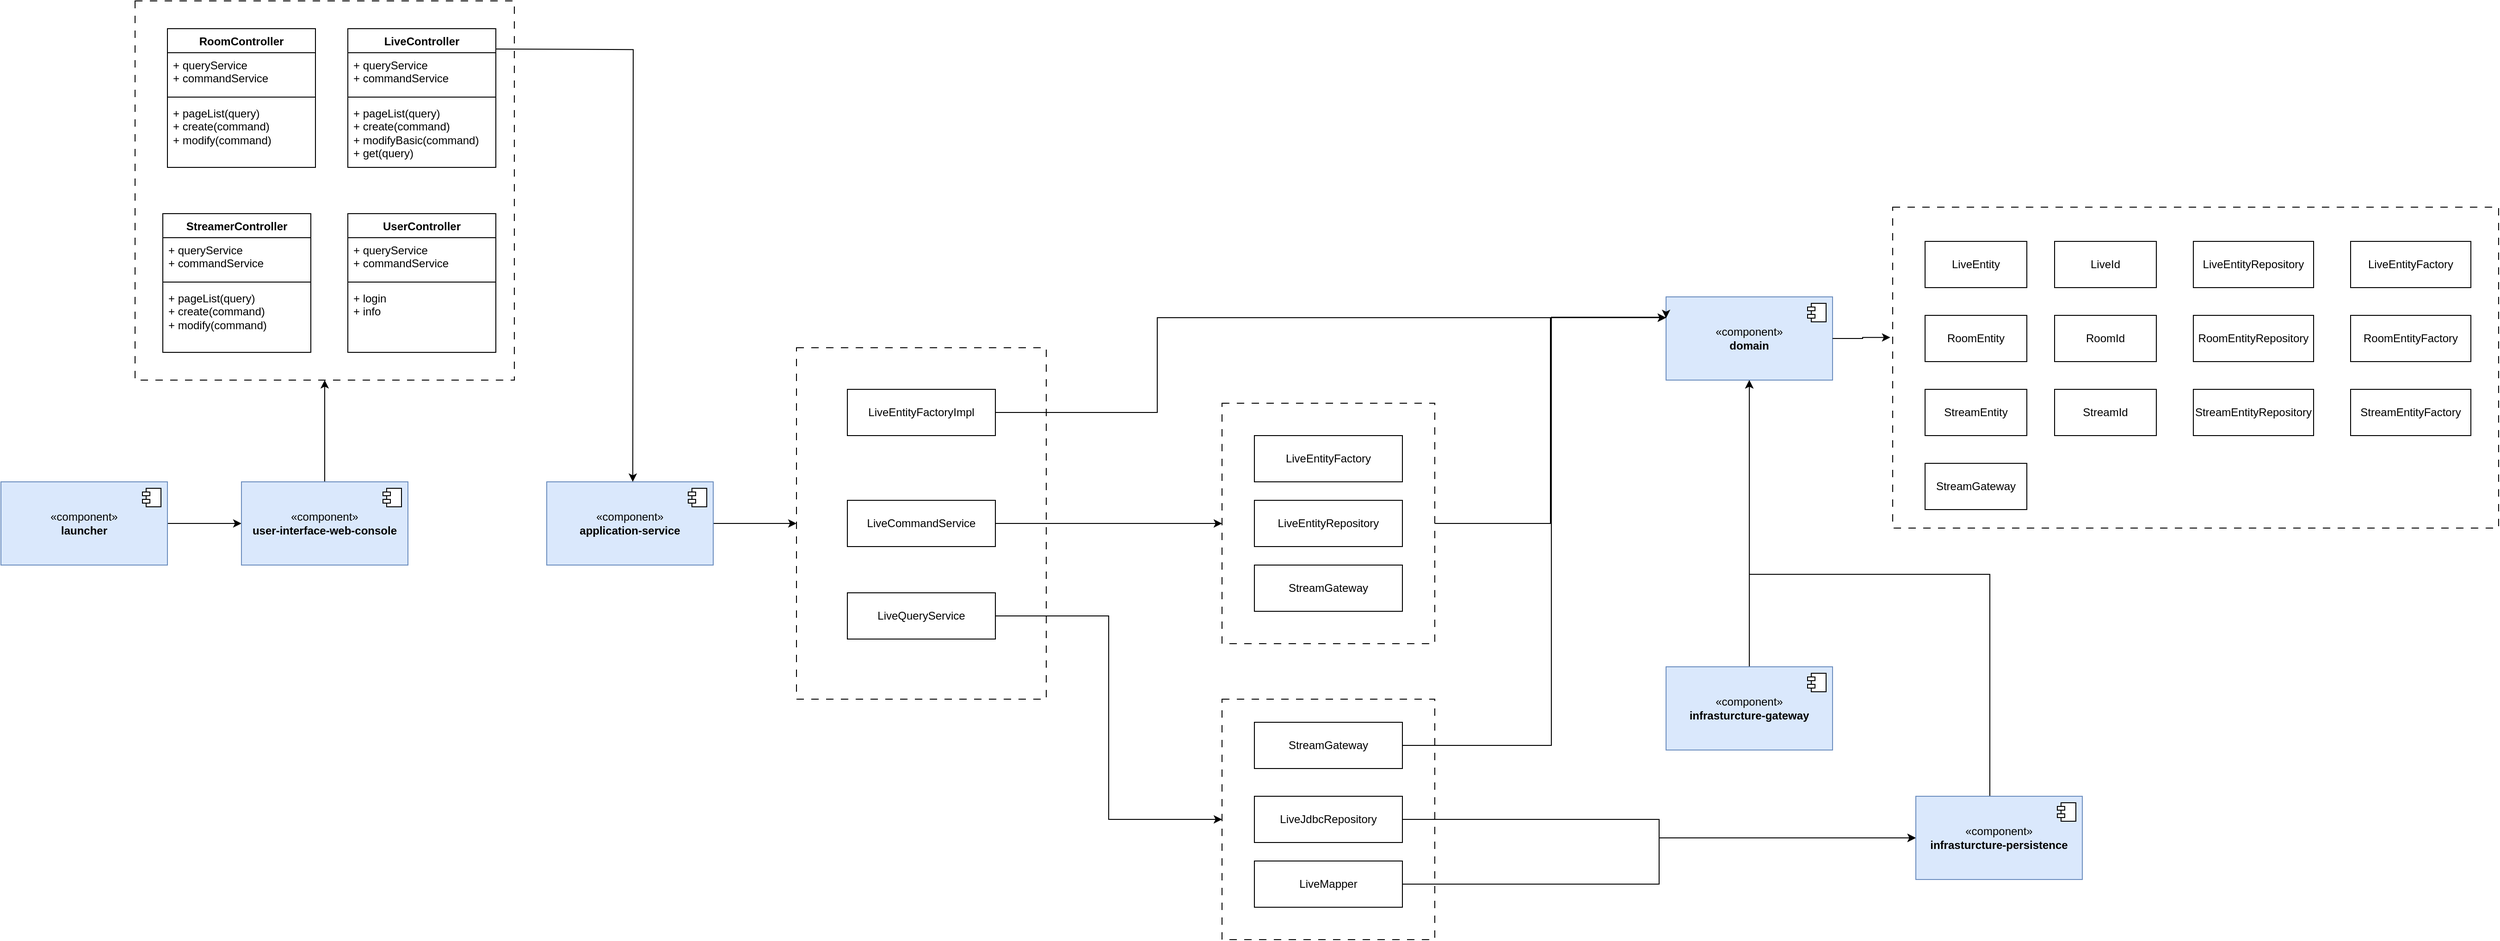 <mxfile version="26.0.16">
  <diagram name="第 1 页" id="4TSQwR1wQjq3wxDg7jX3">
    <mxGraphModel dx="4571" dy="2438" grid="1" gridSize="10" guides="1" tooltips="1" connect="1" arrows="1" fold="1" page="0" pageScale="1" pageWidth="827" pageHeight="1169" math="0" shadow="0">
      <root>
        <mxCell id="0" />
        <mxCell id="1" parent="0" />
        <mxCell id="7gAko9oUTMUhFa8mIw9l-140" value="" style="rounded=0;whiteSpace=wrap;html=1;strokeColor=default;dashed=1;dashPattern=8 8;fillColor=none;" vertex="1" parent="1">
          <mxGeometry x="1635" y="183" width="655" height="347" as="geometry" />
        </mxCell>
        <mxCell id="7gAko9oUTMUhFa8mIw9l-84" value="" style="rounded=0;whiteSpace=wrap;html=1;strokeColor=default;dashed=1;dashPattern=8 8;fillColor=none;" vertex="1" parent="1">
          <mxGeometry x="450" y="335" width="270" height="380" as="geometry" />
        </mxCell>
        <mxCell id="7gAko9oUTMUhFa8mIw9l-142" style="edgeStyle=orthogonalEdgeStyle;rounded=0;orthogonalLoop=1;jettySize=auto;html=1;exitX=1;exitY=0.5;exitDx=0;exitDy=0;entryX=0;entryY=0.25;entryDx=0;entryDy=0;" edge="1" parent="1" source="7gAko9oUTMUhFa8mIw9l-76" target="7gAko9oUTMUhFa8mIw9l-42">
          <mxGeometry relative="1" as="geometry" />
        </mxCell>
        <mxCell id="7gAko9oUTMUhFa8mIw9l-76" value="" style="rounded=0;whiteSpace=wrap;html=1;strokeColor=default;dashed=1;dashPattern=8 8;fillColor=none;" vertex="1" parent="1">
          <mxGeometry x="910" y="395" width="230" height="260" as="geometry" />
        </mxCell>
        <mxCell id="7gAko9oUTMUhFa8mIw9l-7" value="" style="edgeStyle=orthogonalEdgeStyle;rounded=0;orthogonalLoop=1;jettySize=auto;html=1;" edge="1" parent="1" source="7gAko9oUTMUhFa8mIw9l-1" target="7gAko9oUTMUhFa8mIw9l-5">
          <mxGeometry relative="1" as="geometry" />
        </mxCell>
        <mxCell id="7gAko9oUTMUhFa8mIw9l-1" value="«component»&lt;br&gt;&lt;b&gt;launcher&lt;/b&gt;" style="html=1;dropTarget=0;whiteSpace=wrap;fillColor=#dae8fc;strokeColor=#6c8ebf;" vertex="1" parent="1">
          <mxGeometry x="-410" y="480" width="180" height="90" as="geometry" />
        </mxCell>
        <mxCell id="7gAko9oUTMUhFa8mIw9l-2" value="" style="shape=module;jettyWidth=8;jettyHeight=4;" vertex="1" parent="7gAko9oUTMUhFa8mIw9l-1">
          <mxGeometry x="1" width="20" height="20" relative="1" as="geometry">
            <mxPoint x="-27" y="7" as="offset" />
          </mxGeometry>
        </mxCell>
        <mxCell id="7gAko9oUTMUhFa8mIw9l-9" value="" style="edgeStyle=orthogonalEdgeStyle;rounded=0;orthogonalLoop=1;jettySize=auto;html=1;" edge="1" parent="1" source="7gAko9oUTMUhFa8mIw9l-5" target="7gAko9oUTMUhFa8mIw9l-8">
          <mxGeometry relative="1" as="geometry" />
        </mxCell>
        <mxCell id="7gAko9oUTMUhFa8mIw9l-5" value="«component»&lt;br&gt;&lt;b&gt;user-interface-web-console&lt;/b&gt;" style="html=1;dropTarget=0;whiteSpace=wrap;fillColor=#dae8fc;strokeColor=#6c8ebf;" vertex="1" parent="1">
          <mxGeometry x="-150" y="480" width="180" height="90" as="geometry" />
        </mxCell>
        <mxCell id="7gAko9oUTMUhFa8mIw9l-6" value="" style="shape=module;jettyWidth=8;jettyHeight=4;" vertex="1" parent="7gAko9oUTMUhFa8mIw9l-5">
          <mxGeometry x="1" width="20" height="20" relative="1" as="geometry">
            <mxPoint x="-27" y="7" as="offset" />
          </mxGeometry>
        </mxCell>
        <mxCell id="7gAko9oUTMUhFa8mIw9l-8" value="" style="whiteSpace=wrap;html=1;fillColor=none;dashed=1;dashPattern=8 8;" vertex="1" parent="1">
          <mxGeometry x="-265" y="-40" width="410" height="410" as="geometry" />
        </mxCell>
        <mxCell id="7gAko9oUTMUhFa8mIw9l-20" value="LiveController" style="swimlane;fontStyle=1;align=center;verticalAlign=top;childLayout=stackLayout;horizontal=1;startSize=26;horizontalStack=0;resizeParent=1;resizeParentMax=0;resizeLast=0;collapsible=1;marginBottom=0;whiteSpace=wrap;html=1;" vertex="1" parent="1">
          <mxGeometry x="-35" y="-10" width="160" height="150" as="geometry" />
        </mxCell>
        <mxCell id="7gAko9oUTMUhFa8mIw9l-21" value="+ queryService&lt;div&gt;+ commandService&lt;/div&gt;" style="text;strokeColor=none;fillColor=none;align=left;verticalAlign=top;spacingLeft=4;spacingRight=4;overflow=hidden;rotatable=0;points=[[0,0.5],[1,0.5]];portConstraint=eastwest;whiteSpace=wrap;html=1;" vertex="1" parent="7gAko9oUTMUhFa8mIw9l-20">
          <mxGeometry y="26" width="160" height="44" as="geometry" />
        </mxCell>
        <mxCell id="7gAko9oUTMUhFa8mIw9l-22" value="" style="line;strokeWidth=1;fillColor=none;align=left;verticalAlign=middle;spacingTop=-1;spacingLeft=3;spacingRight=3;rotatable=0;labelPosition=right;points=[];portConstraint=eastwest;strokeColor=inherit;" vertex="1" parent="7gAko9oUTMUhFa8mIw9l-20">
          <mxGeometry y="70" width="160" height="8" as="geometry" />
        </mxCell>
        <mxCell id="7gAko9oUTMUhFa8mIw9l-23" value="+ pageList(query)&lt;div&gt;+ create(command)&lt;/div&gt;&lt;div&gt;+ modifyBasic(command)&lt;/div&gt;&lt;div&gt;+ get(query)&lt;/div&gt;" style="text;strokeColor=none;fillColor=none;align=left;verticalAlign=top;spacingLeft=4;spacingRight=4;overflow=hidden;rotatable=0;points=[[0,0.5],[1,0.5]];portConstraint=eastwest;whiteSpace=wrap;html=1;" vertex="1" parent="7gAko9oUTMUhFa8mIw9l-20">
          <mxGeometry y="78" width="160" height="72" as="geometry" />
        </mxCell>
        <mxCell id="7gAko9oUTMUhFa8mIw9l-24" value="RoomController" style="swimlane;fontStyle=1;align=center;verticalAlign=top;childLayout=stackLayout;horizontal=1;startSize=26;horizontalStack=0;resizeParent=1;resizeParentMax=0;resizeLast=0;collapsible=1;marginBottom=0;whiteSpace=wrap;html=1;" vertex="1" parent="1">
          <mxGeometry x="-230" y="-10" width="160" height="150" as="geometry" />
        </mxCell>
        <mxCell id="7gAko9oUTMUhFa8mIw9l-25" value="+ queryService&lt;div&gt;+ commandService&lt;/div&gt;" style="text;strokeColor=none;fillColor=none;align=left;verticalAlign=top;spacingLeft=4;spacingRight=4;overflow=hidden;rotatable=0;points=[[0,0.5],[1,0.5]];portConstraint=eastwest;whiteSpace=wrap;html=1;" vertex="1" parent="7gAko9oUTMUhFa8mIw9l-24">
          <mxGeometry y="26" width="160" height="44" as="geometry" />
        </mxCell>
        <mxCell id="7gAko9oUTMUhFa8mIw9l-26" value="" style="line;strokeWidth=1;fillColor=none;align=left;verticalAlign=middle;spacingTop=-1;spacingLeft=3;spacingRight=3;rotatable=0;labelPosition=right;points=[];portConstraint=eastwest;strokeColor=inherit;" vertex="1" parent="7gAko9oUTMUhFa8mIw9l-24">
          <mxGeometry y="70" width="160" height="8" as="geometry" />
        </mxCell>
        <mxCell id="7gAko9oUTMUhFa8mIw9l-27" value="+ pageList(query)&lt;div&gt;+ create(command)&lt;/div&gt;&lt;div&gt;+ modify(command)&lt;/div&gt;&lt;div&gt;&lt;br&gt;&lt;/div&gt;" style="text;strokeColor=none;fillColor=none;align=left;verticalAlign=top;spacingLeft=4;spacingRight=4;overflow=hidden;rotatable=0;points=[[0,0.5],[1,0.5]];portConstraint=eastwest;whiteSpace=wrap;html=1;" vertex="1" parent="7gAko9oUTMUhFa8mIw9l-24">
          <mxGeometry y="78" width="160" height="72" as="geometry" />
        </mxCell>
        <mxCell id="7gAko9oUTMUhFa8mIw9l-28" value="StreamerController" style="swimlane;fontStyle=1;align=center;verticalAlign=top;childLayout=stackLayout;horizontal=1;startSize=26;horizontalStack=0;resizeParent=1;resizeParentMax=0;resizeLast=0;collapsible=1;marginBottom=0;whiteSpace=wrap;html=1;" vertex="1" parent="1">
          <mxGeometry x="-235" y="190" width="160" height="150" as="geometry" />
        </mxCell>
        <mxCell id="7gAko9oUTMUhFa8mIw9l-29" value="+ queryService&lt;div&gt;+ commandService&lt;/div&gt;" style="text;strokeColor=none;fillColor=none;align=left;verticalAlign=top;spacingLeft=4;spacingRight=4;overflow=hidden;rotatable=0;points=[[0,0.5],[1,0.5]];portConstraint=eastwest;whiteSpace=wrap;html=1;" vertex="1" parent="7gAko9oUTMUhFa8mIw9l-28">
          <mxGeometry y="26" width="160" height="44" as="geometry" />
        </mxCell>
        <mxCell id="7gAko9oUTMUhFa8mIw9l-30" value="" style="line;strokeWidth=1;fillColor=none;align=left;verticalAlign=middle;spacingTop=-1;spacingLeft=3;spacingRight=3;rotatable=0;labelPosition=right;points=[];portConstraint=eastwest;strokeColor=inherit;" vertex="1" parent="7gAko9oUTMUhFa8mIw9l-28">
          <mxGeometry y="70" width="160" height="8" as="geometry" />
        </mxCell>
        <mxCell id="7gAko9oUTMUhFa8mIw9l-31" value="+ pageList(query)&lt;div&gt;+ create(command)&lt;/div&gt;&lt;div&gt;+ modify(command)&lt;/div&gt;&lt;div&gt;&lt;br&gt;&lt;/div&gt;" style="text;strokeColor=none;fillColor=none;align=left;verticalAlign=top;spacingLeft=4;spacingRight=4;overflow=hidden;rotatable=0;points=[[0,0.5],[1,0.5]];portConstraint=eastwest;whiteSpace=wrap;html=1;" vertex="1" parent="7gAko9oUTMUhFa8mIw9l-28">
          <mxGeometry y="78" width="160" height="72" as="geometry" />
        </mxCell>
        <mxCell id="7gAko9oUTMUhFa8mIw9l-32" value="UserController" style="swimlane;fontStyle=1;align=center;verticalAlign=top;childLayout=stackLayout;horizontal=1;startSize=26;horizontalStack=0;resizeParent=1;resizeParentMax=0;resizeLast=0;collapsible=1;marginBottom=0;whiteSpace=wrap;html=1;" vertex="1" parent="1">
          <mxGeometry x="-35" y="190" width="160" height="150" as="geometry" />
        </mxCell>
        <mxCell id="7gAko9oUTMUhFa8mIw9l-33" value="+ queryService&lt;div&gt;+ commandService&lt;/div&gt;" style="text;strokeColor=none;fillColor=none;align=left;verticalAlign=top;spacingLeft=4;spacingRight=4;overflow=hidden;rotatable=0;points=[[0,0.5],[1,0.5]];portConstraint=eastwest;whiteSpace=wrap;html=1;" vertex="1" parent="7gAko9oUTMUhFa8mIw9l-32">
          <mxGeometry y="26" width="160" height="44" as="geometry" />
        </mxCell>
        <mxCell id="7gAko9oUTMUhFa8mIw9l-34" value="" style="line;strokeWidth=1;fillColor=none;align=left;verticalAlign=middle;spacingTop=-1;spacingLeft=3;spacingRight=3;rotatable=0;labelPosition=right;points=[];portConstraint=eastwest;strokeColor=inherit;" vertex="1" parent="7gAko9oUTMUhFa8mIw9l-32">
          <mxGeometry y="70" width="160" height="8" as="geometry" />
        </mxCell>
        <mxCell id="7gAko9oUTMUhFa8mIw9l-35" value="&lt;div&gt;+ login&lt;/div&gt;&lt;div&gt;+ info&lt;/div&gt;" style="text;strokeColor=none;fillColor=none;align=left;verticalAlign=top;spacingLeft=4;spacingRight=4;overflow=hidden;rotatable=0;points=[[0,0.5],[1,0.5]];portConstraint=eastwest;whiteSpace=wrap;html=1;" vertex="1" parent="7gAko9oUTMUhFa8mIw9l-32">
          <mxGeometry y="78" width="160" height="72" as="geometry" />
        </mxCell>
        <mxCell id="7gAko9oUTMUhFa8mIw9l-107" style="edgeStyle=orthogonalEdgeStyle;rounded=0;orthogonalLoop=1;jettySize=auto;html=1;entryX=0;entryY=0.5;entryDx=0;entryDy=0;" edge="1" parent="1" source="7gAko9oUTMUhFa8mIw9l-36" target="7gAko9oUTMUhFa8mIw9l-84">
          <mxGeometry relative="1" as="geometry" />
        </mxCell>
        <mxCell id="7gAko9oUTMUhFa8mIw9l-36" value="«component»&lt;br&gt;&lt;b&gt;application-service&lt;/b&gt;" style="html=1;dropTarget=0;whiteSpace=wrap;fillColor=#dae8fc;strokeColor=#6c8ebf;" vertex="1" parent="1">
          <mxGeometry x="180" y="480" width="180" height="90" as="geometry" />
        </mxCell>
        <mxCell id="7gAko9oUTMUhFa8mIw9l-37" value="" style="shape=module;jettyWidth=8;jettyHeight=4;" vertex="1" parent="7gAko9oUTMUhFa8mIw9l-36">
          <mxGeometry x="1" width="20" height="20" relative="1" as="geometry">
            <mxPoint x="-27" y="7" as="offset" />
          </mxGeometry>
        </mxCell>
        <mxCell id="7gAko9oUTMUhFa8mIw9l-127" style="edgeStyle=orthogonalEdgeStyle;rounded=0;orthogonalLoop=1;jettySize=auto;html=1;entryX=0.5;entryY=1;entryDx=0;entryDy=0;" edge="1" parent="1" source="7gAko9oUTMUhFa8mIw9l-40" target="7gAko9oUTMUhFa8mIw9l-42">
          <mxGeometry relative="1" as="geometry" />
        </mxCell>
        <mxCell id="7gAko9oUTMUhFa8mIw9l-40" value="«component»&lt;br&gt;&lt;b&gt;infrasturcture-gateway&lt;/b&gt;" style="html=1;dropTarget=0;whiteSpace=wrap;fillColor=#dae8fc;strokeColor=#6c8ebf;" vertex="1" parent="1">
          <mxGeometry x="1390" y="680" width="180" height="90" as="geometry" />
        </mxCell>
        <mxCell id="7gAko9oUTMUhFa8mIw9l-41" value="" style="shape=module;jettyWidth=8;jettyHeight=4;" vertex="1" parent="7gAko9oUTMUhFa8mIw9l-40">
          <mxGeometry x="1" width="20" height="20" relative="1" as="geometry">
            <mxPoint x="-27" y="7" as="offset" />
          </mxGeometry>
        </mxCell>
        <mxCell id="7gAko9oUTMUhFa8mIw9l-42" value="«component»&lt;br&gt;&lt;b&gt;domain&lt;/b&gt;" style="html=1;dropTarget=0;whiteSpace=wrap;fillColor=#dae8fc;strokeColor=#6c8ebf;" vertex="1" parent="1">
          <mxGeometry x="1390" y="280" width="180" height="90" as="geometry" />
        </mxCell>
        <mxCell id="7gAko9oUTMUhFa8mIw9l-43" value="" style="shape=module;jettyWidth=8;jettyHeight=4;" vertex="1" parent="7gAko9oUTMUhFa8mIw9l-42">
          <mxGeometry x="1" width="20" height="20" relative="1" as="geometry">
            <mxPoint x="-27" y="7" as="offset" />
          </mxGeometry>
        </mxCell>
        <mxCell id="7gAko9oUTMUhFa8mIw9l-44" style="edgeStyle=orthogonalEdgeStyle;rounded=0;orthogonalLoop=1;jettySize=auto;html=1;exitX=0.981;exitY=0.147;exitDx=0;exitDy=0;exitPerimeter=0;" edge="1" parent="1">
          <mxGeometry relative="1" as="geometry">
            <mxPoint x="125.0" y="12.05" as="sourcePoint" />
            <mxPoint x="273.04" y="480" as="targetPoint" />
          </mxGeometry>
        </mxCell>
        <mxCell id="7gAko9oUTMUhFa8mIw9l-110" style="edgeStyle=orthogonalEdgeStyle;rounded=0;orthogonalLoop=1;jettySize=auto;html=1;entryX=0;entryY=0.5;entryDx=0;entryDy=0;" edge="1" parent="1" source="7gAko9oUTMUhFa8mIw9l-67" target="7gAko9oUTMUhFa8mIw9l-76">
          <mxGeometry relative="1" as="geometry" />
        </mxCell>
        <mxCell id="7gAko9oUTMUhFa8mIw9l-67" value="LiveCommandService" style="html=1;whiteSpace=wrap;" vertex="1" parent="1">
          <mxGeometry x="505" y="500" width="160" height="50" as="geometry" />
        </mxCell>
        <mxCell id="7gAko9oUTMUhFa8mIw9l-111" style="edgeStyle=orthogonalEdgeStyle;rounded=0;orthogonalLoop=1;jettySize=auto;html=1;entryX=0;entryY=0.5;entryDx=0;entryDy=0;" edge="1" parent="1" source="7gAko9oUTMUhFa8mIw9l-68" target="7gAko9oUTMUhFa8mIw9l-79">
          <mxGeometry relative="1" as="geometry" />
        </mxCell>
        <mxCell id="7gAko9oUTMUhFa8mIw9l-68" value="LiveQueryService" style="html=1;whiteSpace=wrap;" vertex="1" parent="1">
          <mxGeometry x="505" y="600" width="160" height="50" as="geometry" />
        </mxCell>
        <mxCell id="7gAko9oUTMUhFa8mIw9l-144" style="edgeStyle=orthogonalEdgeStyle;rounded=0;orthogonalLoop=1;jettySize=auto;html=1;entryX=0;entryY=0.25;entryDx=0;entryDy=0;" edge="1" parent="1" source="7gAko9oUTMUhFa8mIw9l-69" target="7gAko9oUTMUhFa8mIw9l-42">
          <mxGeometry relative="1" as="geometry">
            <Array as="points">
              <mxPoint x="840" y="405" />
              <mxPoint x="840" y="302" />
            </Array>
          </mxGeometry>
        </mxCell>
        <mxCell id="7gAko9oUTMUhFa8mIw9l-69" value="LiveEntityFactoryImpl" style="html=1;whiteSpace=wrap;" vertex="1" parent="1">
          <mxGeometry x="505" y="380" width="160" height="50" as="geometry" />
        </mxCell>
        <mxCell id="7gAko9oUTMUhFa8mIw9l-70" value="LiveEntityFactory" style="html=1;whiteSpace=wrap;" vertex="1" parent="1">
          <mxGeometry x="945" y="430" width="160" height="50" as="geometry" />
        </mxCell>
        <mxCell id="7gAko9oUTMUhFa8mIw9l-71" value="LiveEntityRepository" style="html=1;whiteSpace=wrap;" vertex="1" parent="1">
          <mxGeometry x="945" y="500" width="160" height="50" as="geometry" />
        </mxCell>
        <mxCell id="7gAko9oUTMUhFa8mIw9l-72" value="StreamGateway" style="html=1;whiteSpace=wrap;" vertex="1" parent="1">
          <mxGeometry x="945" y="570" width="160" height="50" as="geometry" />
        </mxCell>
        <mxCell id="7gAko9oUTMUhFa8mIw9l-79" value="" style="rounded=0;whiteSpace=wrap;html=1;strokeColor=default;dashed=1;dashPattern=8 8;fillColor=none;" vertex="1" parent="1">
          <mxGeometry x="910" y="715" width="230" height="260" as="geometry" />
        </mxCell>
        <mxCell id="7gAko9oUTMUhFa8mIw9l-117" style="edgeStyle=orthogonalEdgeStyle;rounded=0;orthogonalLoop=1;jettySize=auto;html=1;" edge="1" parent="1" source="7gAko9oUTMUhFa8mIw9l-81" target="7gAko9oUTMUhFa8mIw9l-93">
          <mxGeometry relative="1" as="geometry" />
        </mxCell>
        <mxCell id="7gAko9oUTMUhFa8mIw9l-81" value="LiveJdbcRepository" style="html=1;whiteSpace=wrap;" vertex="1" parent="1">
          <mxGeometry x="945" y="820" width="160" height="50" as="geometry" />
        </mxCell>
        <mxCell id="7gAko9oUTMUhFa8mIw9l-118" style="edgeStyle=orthogonalEdgeStyle;rounded=0;orthogonalLoop=1;jettySize=auto;html=1;entryX=0;entryY=0.5;entryDx=0;entryDy=0;" edge="1" parent="1" source="7gAko9oUTMUhFa8mIw9l-82" target="7gAko9oUTMUhFa8mIw9l-93">
          <mxGeometry relative="1" as="geometry" />
        </mxCell>
        <mxCell id="7gAko9oUTMUhFa8mIw9l-82" value="LiveMapper" style="html=1;whiteSpace=wrap;" vertex="1" parent="1">
          <mxGeometry x="945" y="890" width="160" height="50" as="geometry" />
        </mxCell>
        <mxCell id="7gAko9oUTMUhFa8mIw9l-143" style="edgeStyle=orthogonalEdgeStyle;rounded=0;orthogonalLoop=1;jettySize=auto;html=1;" edge="1" parent="1">
          <mxGeometry relative="1" as="geometry">
            <mxPoint x="1101" y="765" as="sourcePoint" />
            <mxPoint x="1390" y="303" as="targetPoint" />
            <Array as="points">
              <mxPoint x="1266" y="765" />
              <mxPoint x="1266" y="302" />
            </Array>
          </mxGeometry>
        </mxCell>
        <mxCell id="7gAko9oUTMUhFa8mIw9l-83" value="StreamGateway" style="html=1;whiteSpace=wrap;" vertex="1" parent="1">
          <mxGeometry x="945" y="740" width="160" height="50" as="geometry" />
        </mxCell>
        <mxCell id="7gAko9oUTMUhFa8mIw9l-128" style="edgeStyle=orthogonalEdgeStyle;rounded=0;orthogonalLoop=1;jettySize=auto;html=1;entryX=0.5;entryY=1;entryDx=0;entryDy=0;" edge="1" parent="1" source="7gAko9oUTMUhFa8mIw9l-93" target="7gAko9oUTMUhFa8mIw9l-42">
          <mxGeometry relative="1" as="geometry">
            <Array as="points">
              <mxPoint x="1740" y="580" />
              <mxPoint x="1480" y="580" />
            </Array>
          </mxGeometry>
        </mxCell>
        <mxCell id="7gAko9oUTMUhFa8mIw9l-93" value="«component»&lt;br&gt;&lt;b&gt;infrasturcture-persistence&lt;/b&gt;" style="html=1;dropTarget=0;whiteSpace=wrap;fillColor=#dae8fc;strokeColor=#6c8ebf;" vertex="1" parent="1">
          <mxGeometry x="1660" y="820" width="180" height="90" as="geometry" />
        </mxCell>
        <mxCell id="7gAko9oUTMUhFa8mIw9l-94" value="" style="shape=module;jettyWidth=8;jettyHeight=4;" vertex="1" parent="7gAko9oUTMUhFa8mIw9l-93">
          <mxGeometry x="1" width="20" height="20" relative="1" as="geometry">
            <mxPoint x="-27" y="7" as="offset" />
          </mxGeometry>
        </mxCell>
        <mxCell id="7gAko9oUTMUhFa8mIw9l-123" value="LiveEntity" style="html=1;whiteSpace=wrap;" vertex="1" parent="1">
          <mxGeometry x="1670" y="220" width="110" height="50" as="geometry" />
        </mxCell>
        <mxCell id="7gAko9oUTMUhFa8mIw9l-124" value="LiveId" style="html=1;whiteSpace=wrap;" vertex="1" parent="1">
          <mxGeometry x="1810" y="220" width="110" height="50" as="geometry" />
        </mxCell>
        <mxCell id="7gAko9oUTMUhFa8mIw9l-125" value="LiveEntityFactory" style="html=1;whiteSpace=wrap;" vertex="1" parent="1">
          <mxGeometry x="2130" y="220" width="130" height="50" as="geometry" />
        </mxCell>
        <mxCell id="7gAko9oUTMUhFa8mIw9l-126" value="LiveEntityRepository" style="html=1;whiteSpace=wrap;" vertex="1" parent="1">
          <mxGeometry x="1960" y="220" width="130" height="50" as="geometry" />
        </mxCell>
        <mxCell id="7gAko9oUTMUhFa8mIw9l-129" value="RoomEntity" style="html=1;whiteSpace=wrap;" vertex="1" parent="1">
          <mxGeometry x="1670" y="300" width="110" height="50" as="geometry" />
        </mxCell>
        <mxCell id="7gAko9oUTMUhFa8mIw9l-130" value="RoomId" style="html=1;whiteSpace=wrap;" vertex="1" parent="1">
          <mxGeometry x="1810" y="300" width="110" height="50" as="geometry" />
        </mxCell>
        <mxCell id="7gAko9oUTMUhFa8mIw9l-131" value="RoomEntityFactory" style="html=1;whiteSpace=wrap;" vertex="1" parent="1">
          <mxGeometry x="2130" y="300" width="130" height="50" as="geometry" />
        </mxCell>
        <mxCell id="7gAko9oUTMUhFa8mIw9l-132" value="RoomEntityRepository" style="html=1;whiteSpace=wrap;" vertex="1" parent="1">
          <mxGeometry x="1960" y="300" width="130" height="50" as="geometry" />
        </mxCell>
        <mxCell id="7gAko9oUTMUhFa8mIw9l-133" value="StreamEntity" style="html=1;whiteSpace=wrap;" vertex="1" parent="1">
          <mxGeometry x="1670" y="380" width="110" height="50" as="geometry" />
        </mxCell>
        <mxCell id="7gAko9oUTMUhFa8mIw9l-134" value="StreamId" style="html=1;whiteSpace=wrap;" vertex="1" parent="1">
          <mxGeometry x="1810" y="380" width="110" height="50" as="geometry" />
        </mxCell>
        <mxCell id="7gAko9oUTMUhFa8mIw9l-135" value="StreamEntityFactory" style="html=1;whiteSpace=wrap;" vertex="1" parent="1">
          <mxGeometry x="2130" y="380" width="130" height="50" as="geometry" />
        </mxCell>
        <mxCell id="7gAko9oUTMUhFa8mIw9l-136" value="StreamEntityRepository" style="html=1;whiteSpace=wrap;" vertex="1" parent="1">
          <mxGeometry x="1960" y="380" width="130" height="50" as="geometry" />
        </mxCell>
        <mxCell id="7gAko9oUTMUhFa8mIw9l-137" value="StreamGateway" style="html=1;whiteSpace=wrap;" vertex="1" parent="1">
          <mxGeometry x="1670" y="460" width="110" height="50" as="geometry" />
        </mxCell>
        <mxCell id="7gAko9oUTMUhFa8mIw9l-141" style="edgeStyle=orthogonalEdgeStyle;rounded=0;orthogonalLoop=1;jettySize=auto;html=1;entryX=-0.004;entryY=0.406;entryDx=0;entryDy=0;entryPerimeter=0;" edge="1" parent="1" source="7gAko9oUTMUhFa8mIw9l-42" target="7gAko9oUTMUhFa8mIw9l-140">
          <mxGeometry relative="1" as="geometry" />
        </mxCell>
      </root>
    </mxGraphModel>
  </diagram>
</mxfile>
